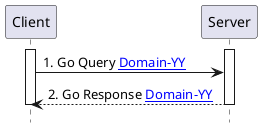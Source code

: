 @startuml
skinparam svgDimensionStyle false
hide footbox
participant "Client" as Client
participant "Server" as Server
activate "Client"
activate "Server"
"Client" -> "Server" : 1. Go Query [[domain-YY.html Domain-YY]]
"Server" --> "Client" : 2. Go Response [[domain-YY.html Domain-YY]]
deactivate "Client"
deactivate "Server"
@enduml
